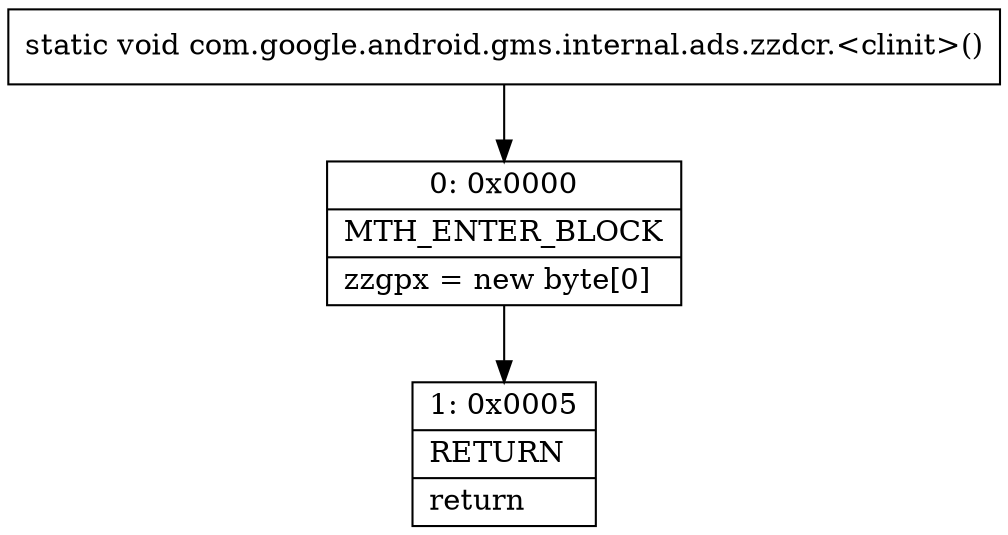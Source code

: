 digraph "CFG forcom.google.android.gms.internal.ads.zzdcr.\<clinit\>()V" {
Node_0 [shape=record,label="{0\:\ 0x0000|MTH_ENTER_BLOCK\l|zzgpx = new byte[0]\l}"];
Node_1 [shape=record,label="{1\:\ 0x0005|RETURN\l|return\l}"];
MethodNode[shape=record,label="{static void com.google.android.gms.internal.ads.zzdcr.\<clinit\>() }"];
MethodNode -> Node_0;
Node_0 -> Node_1;
}

